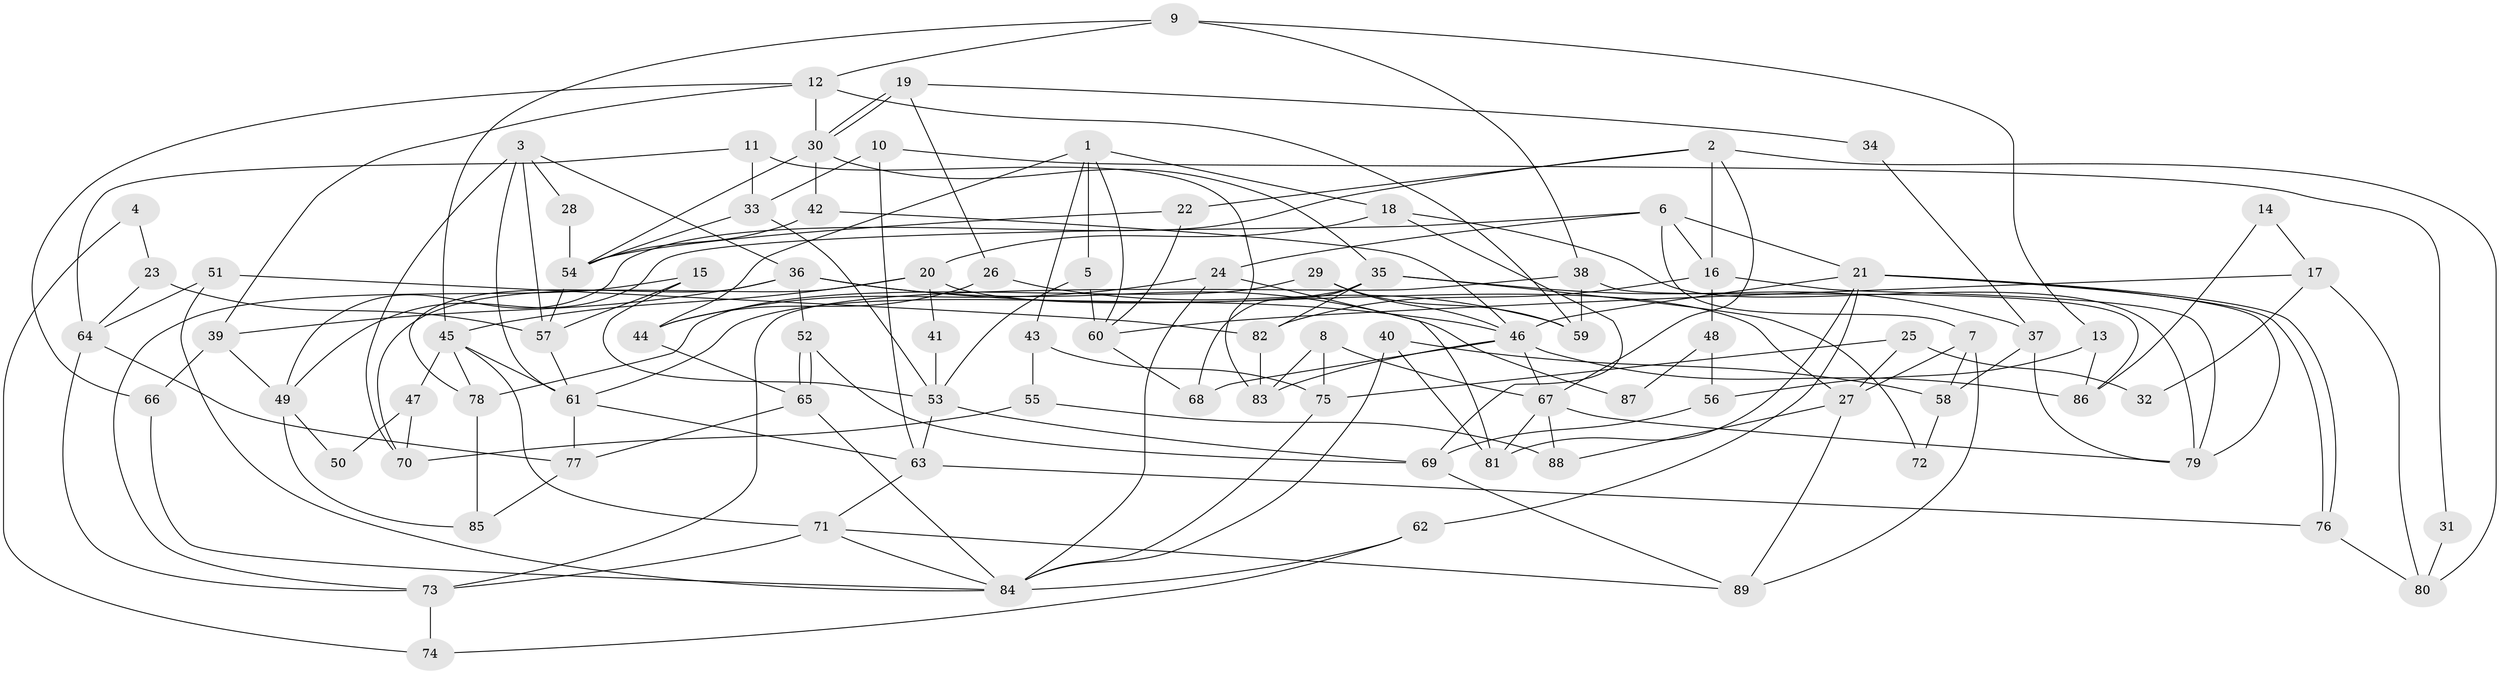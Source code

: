 // Generated by graph-tools (version 1.1) at 2025/50/03/09/25 04:50:50]
// undirected, 89 vertices, 178 edges
graph export_dot {
graph [start="1"]
  node [color=gray90,style=filled];
  1;
  2;
  3;
  4;
  5;
  6;
  7;
  8;
  9;
  10;
  11;
  12;
  13;
  14;
  15;
  16;
  17;
  18;
  19;
  20;
  21;
  22;
  23;
  24;
  25;
  26;
  27;
  28;
  29;
  30;
  31;
  32;
  33;
  34;
  35;
  36;
  37;
  38;
  39;
  40;
  41;
  42;
  43;
  44;
  45;
  46;
  47;
  48;
  49;
  50;
  51;
  52;
  53;
  54;
  55;
  56;
  57;
  58;
  59;
  60;
  61;
  62;
  63;
  64;
  65;
  66;
  67;
  68;
  69;
  70;
  71;
  72;
  73;
  74;
  75;
  76;
  77;
  78;
  79;
  80;
  81;
  82;
  83;
  84;
  85;
  86;
  87;
  88;
  89;
  1 -- 43;
  1 -- 18;
  1 -- 5;
  1 -- 44;
  1 -- 60;
  2 -- 67;
  2 -- 16;
  2 -- 22;
  2 -- 49;
  2 -- 80;
  3 -- 61;
  3 -- 57;
  3 -- 28;
  3 -- 36;
  3 -- 70;
  4 -- 74;
  4 -- 23;
  5 -- 60;
  5 -- 53;
  6 -- 21;
  6 -- 49;
  6 -- 7;
  6 -- 16;
  6 -- 24;
  7 -- 89;
  7 -- 27;
  7 -- 58;
  8 -- 83;
  8 -- 67;
  8 -- 75;
  9 -- 45;
  9 -- 12;
  9 -- 13;
  9 -- 38;
  10 -- 63;
  10 -- 33;
  10 -- 31;
  11 -- 33;
  11 -- 83;
  11 -- 64;
  12 -- 30;
  12 -- 66;
  12 -- 39;
  12 -- 59;
  13 -- 86;
  13 -- 56;
  14 -- 86;
  14 -- 17;
  15 -- 57;
  15 -- 53;
  15 -- 73;
  16 -- 79;
  16 -- 48;
  16 -- 82;
  17 -- 60;
  17 -- 80;
  17 -- 32;
  18 -- 20;
  18 -- 69;
  18 -- 79;
  19 -- 30;
  19 -- 30;
  19 -- 26;
  19 -- 34;
  20 -- 45;
  20 -- 27;
  20 -- 41;
  20 -- 70;
  21 -- 79;
  21 -- 76;
  21 -- 76;
  21 -- 46;
  21 -- 62;
  21 -- 81;
  22 -- 60;
  22 -- 54;
  23 -- 57;
  23 -- 64;
  24 -- 84;
  24 -- 44;
  24 -- 81;
  25 -- 27;
  25 -- 75;
  25 -- 32;
  26 -- 59;
  26 -- 44;
  27 -- 89;
  27 -- 88;
  28 -- 54;
  29 -- 59;
  29 -- 78;
  29 -- 46;
  30 -- 42;
  30 -- 35;
  30 -- 54;
  31 -- 80;
  33 -- 54;
  33 -- 53;
  34 -- 37;
  35 -- 61;
  35 -- 37;
  35 -- 68;
  35 -- 72;
  35 -- 82;
  36 -- 46;
  36 -- 39;
  36 -- 52;
  36 -- 78;
  36 -- 87;
  37 -- 79;
  37 -- 58;
  38 -- 73;
  38 -- 59;
  38 -- 86;
  39 -- 49;
  39 -- 66;
  40 -- 58;
  40 -- 81;
  40 -- 84;
  41 -- 53;
  42 -- 46;
  42 -- 54;
  43 -- 55;
  43 -- 75;
  44 -- 65;
  45 -- 78;
  45 -- 71;
  45 -- 47;
  45 -- 61;
  46 -- 67;
  46 -- 68;
  46 -- 83;
  46 -- 86;
  47 -- 70;
  47 -- 50;
  48 -- 56;
  48 -- 87;
  49 -- 50;
  49 -- 85;
  51 -- 84;
  51 -- 82;
  51 -- 64;
  52 -- 65;
  52 -- 65;
  52 -- 69;
  53 -- 63;
  53 -- 69;
  54 -- 57;
  55 -- 88;
  55 -- 70;
  56 -- 69;
  57 -- 61;
  58 -- 72;
  60 -- 68;
  61 -- 77;
  61 -- 63;
  62 -- 84;
  62 -- 74;
  63 -- 71;
  63 -- 76;
  64 -- 73;
  64 -- 77;
  65 -- 77;
  65 -- 84;
  66 -- 84;
  67 -- 81;
  67 -- 79;
  67 -- 88;
  69 -- 89;
  71 -- 84;
  71 -- 73;
  71 -- 89;
  73 -- 74;
  75 -- 84;
  76 -- 80;
  77 -- 85;
  78 -- 85;
  82 -- 83;
}

